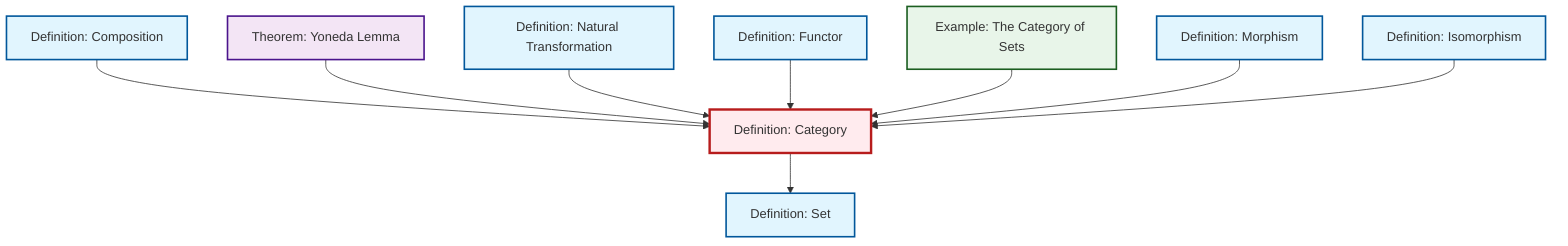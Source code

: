 graph TD
    classDef definition fill:#e1f5fe,stroke:#01579b,stroke-width:2px
    classDef theorem fill:#f3e5f5,stroke:#4a148c,stroke-width:2px
    classDef axiom fill:#fff3e0,stroke:#e65100,stroke-width:2px
    classDef example fill:#e8f5e9,stroke:#1b5e20,stroke-width:2px
    classDef current fill:#ffebee,stroke:#b71c1c,stroke-width:3px
    def-isomorphism["Definition: Isomorphism"]:::definition
    def-natural-transformation["Definition: Natural Transformation"]:::definition
    def-functor["Definition: Functor"]:::definition
    def-category["Definition: Category"]:::definition
    def-morphism["Definition: Morphism"]:::definition
    def-set["Definition: Set"]:::definition
    thm-yoneda["Theorem: Yoneda Lemma"]:::theorem
    ex-set-category["Example: The Category of Sets"]:::example
    def-composition["Definition: Composition"]:::definition
    def-composition --> def-category
    thm-yoneda --> def-category
    def-natural-transformation --> def-category
    def-functor --> def-category
    ex-set-category --> def-category
    def-category --> def-set
    def-morphism --> def-category
    def-isomorphism --> def-category
    class def-category current